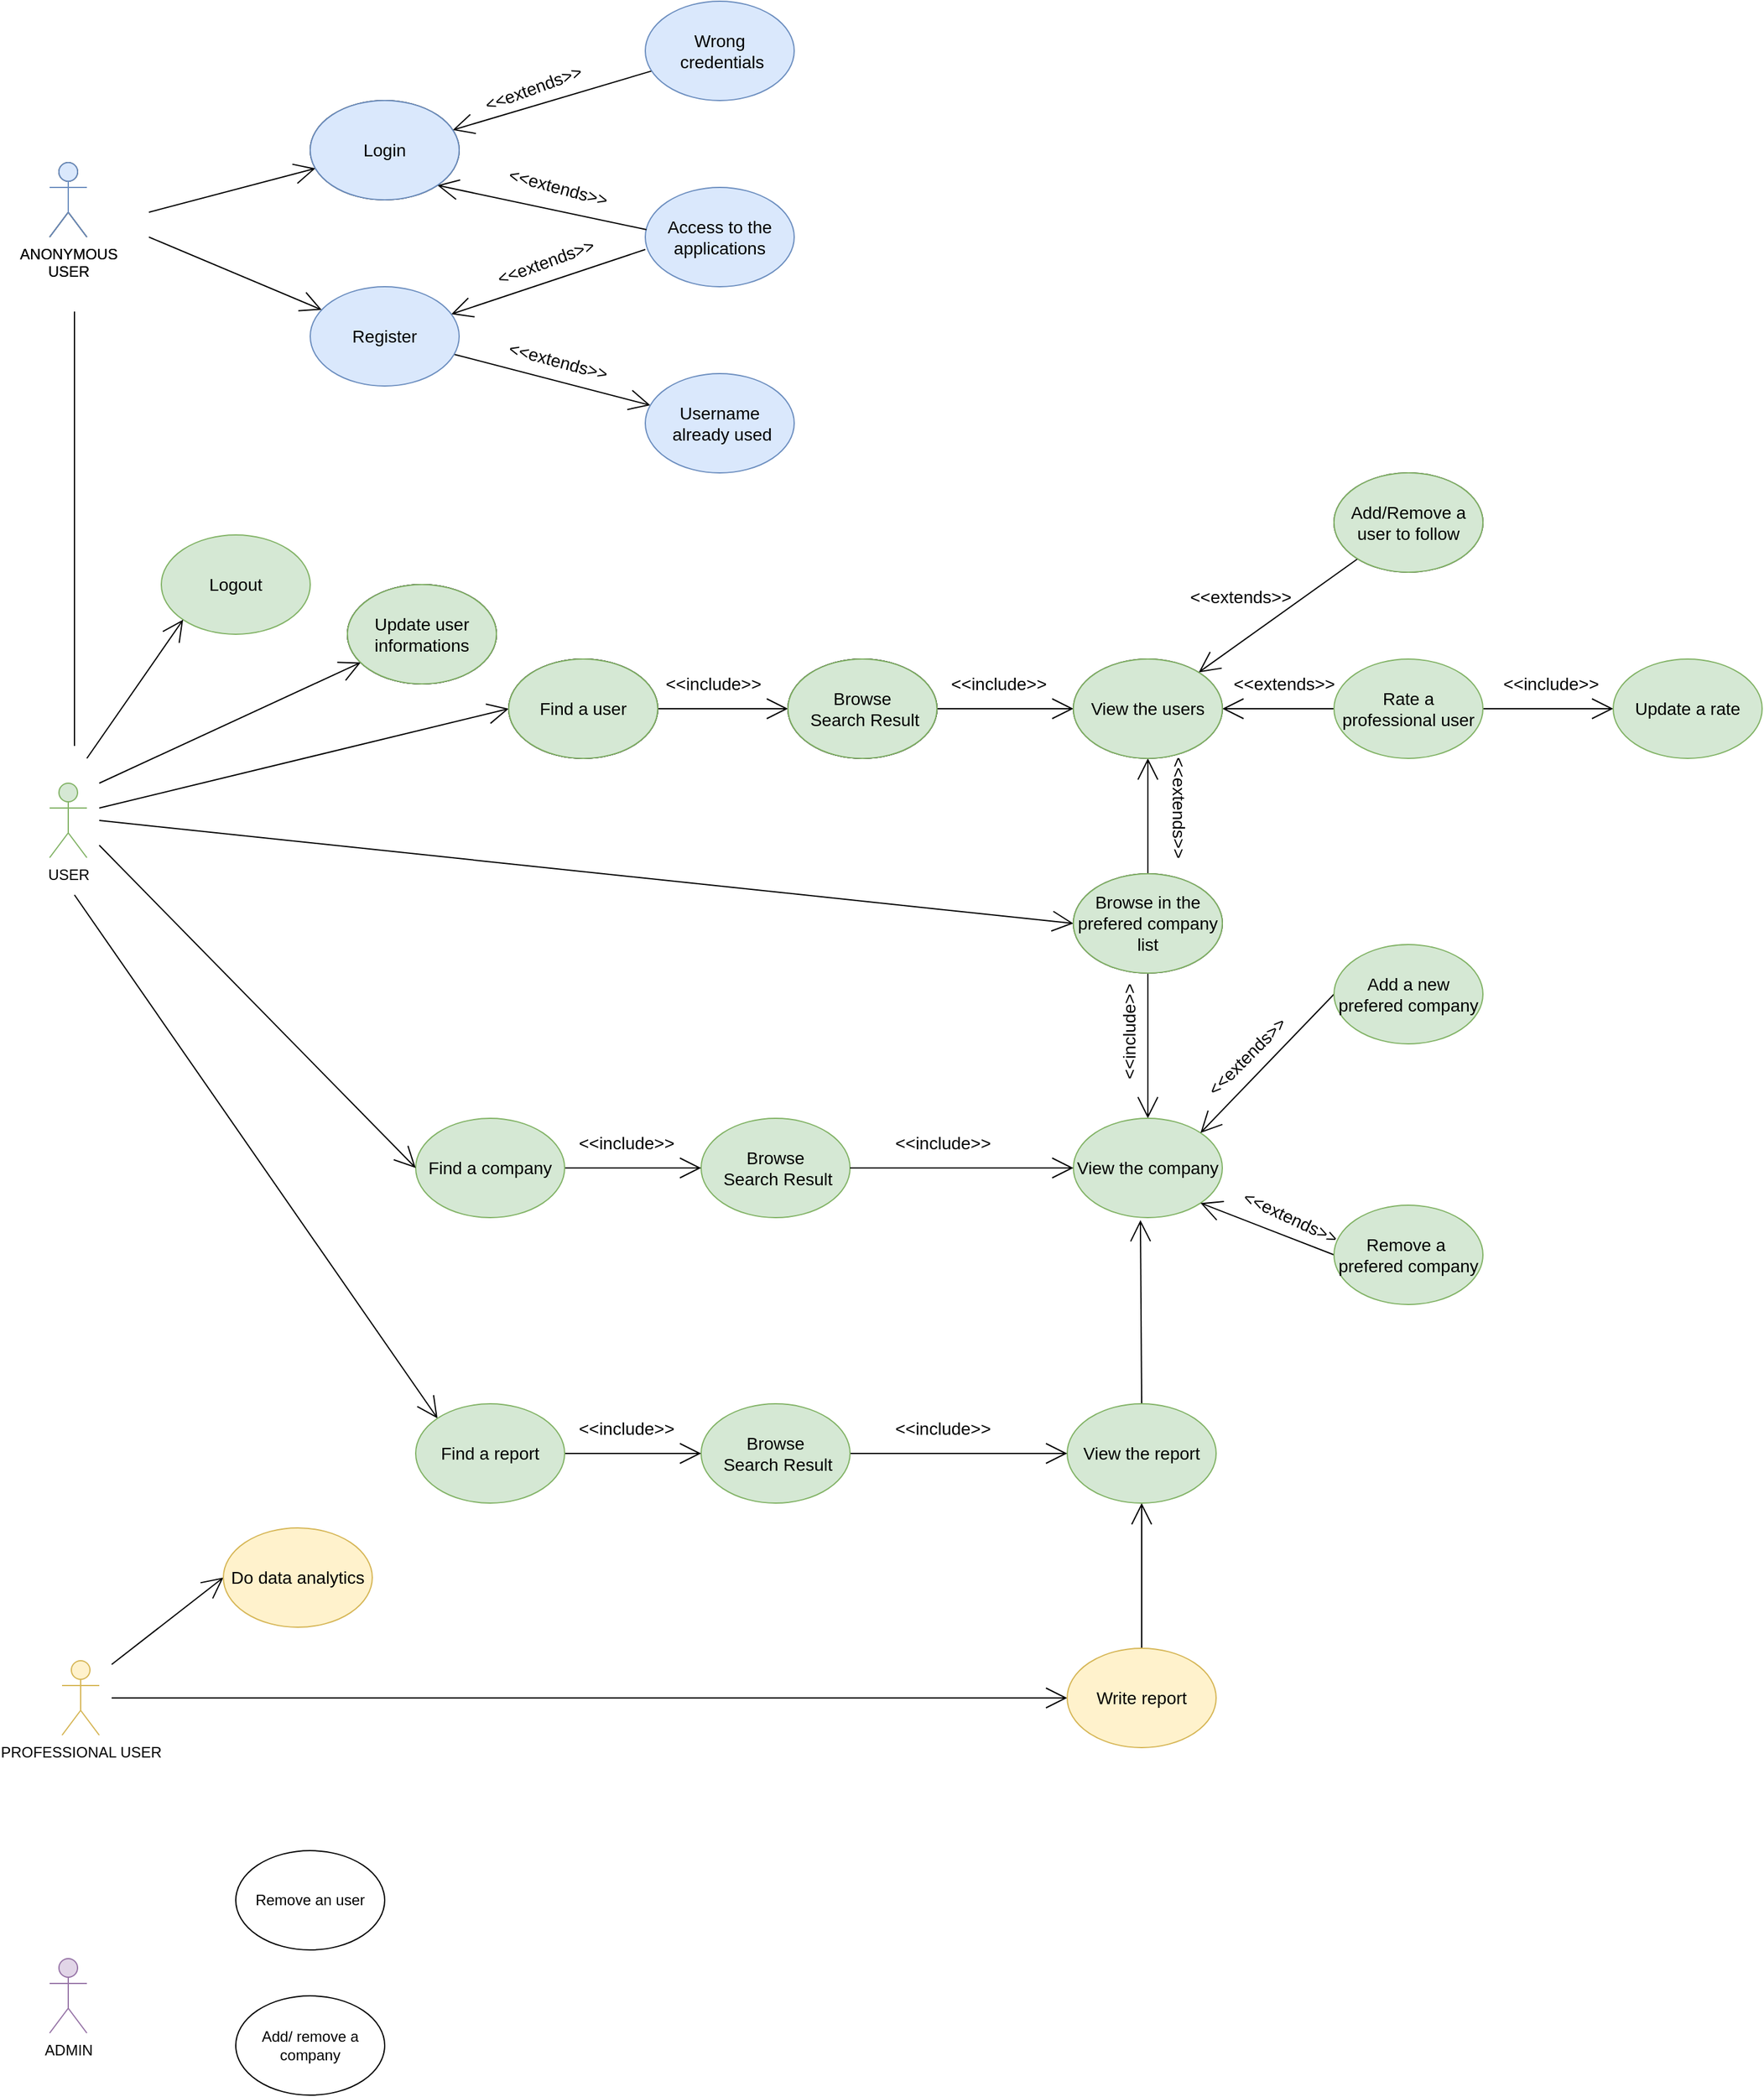 <mxfile version="13.9.9" type="device"><diagram name="Page-1" id="e7e014a7-5840-1c2e-5031-d8a46d1fe8dd"><mxGraphModel dx="1422" dy="1648" grid="1" gridSize="10" guides="1" tooltips="1" connect="1" arrows="1" fold="1" page="1" pageScale="1" pageWidth="1169" pageHeight="826" background="#ffffff" math="0" shadow="0"><root><mxCell id="0"/><mxCell id="1" parent="0"/><mxCell id="-wVCh6l1iGJXdoOplOuK-42" value="ANONYMOUS&lt;br&gt;USER&lt;br&gt;" style="shape=umlActor;verticalLabelPosition=bottom;verticalAlign=top;html=1;outlineConnect=0;" parent="1" vertex="1"><mxGeometry x="140" y="-270" width="30" height="60" as="geometry"/></mxCell><mxCell id="M0NpWcKod3ysI7hmXzI3-88" style="edgeStyle=none;rounded=0;orthogonalLoop=1;jettySize=auto;html=1;entryX=0;entryY=0.5;entryDx=0;entryDy=0;endArrow=open;endFill=0;endSize=15;strokeWidth=1;fontSize=14;" parent="1" target="lM13MU_TnSCRfTrLPsLV-1" edge="1"><mxGeometry relative="1" as="geometry"><mxPoint x="190" y="967" as="sourcePoint"/></mxGeometry></mxCell><mxCell id="-wVCh6l1iGJXdoOplOuK-43" value="PROFESSIONAL USER" style="shape=umlActor;verticalLabelPosition=bottom;verticalAlign=top;html=1;outlineConnect=0;fillColor=#fff2cc;strokeColor=#d6b656;" parent="1" vertex="1"><mxGeometry x="150" y="937" width="30" height="60" as="geometry"/></mxCell><mxCell id="-wVCh6l1iGJXdoOplOuK-46" value="USER" style="shape=umlActor;verticalLabelPosition=bottom;verticalAlign=top;html=1;outlineConnect=0;fillColor=#d5e8d4;strokeColor=#82b366;" parent="1" vertex="1"><mxGeometry x="140" y="230" width="30" height="60" as="geometry"/></mxCell><mxCell id="-wVCh6l1iGJXdoOplOuK-52" value="ADMIN" style="shape=umlActor;verticalLabelPosition=bottom;verticalAlign=top;html=1;outlineConnect=0;fillColor=#e1d5e7;strokeColor=#9673a6;" parent="1" vertex="1"><mxGeometry x="140" y="1177" width="30" height="60" as="geometry"/></mxCell><mxCell id="M0NpWcKod3ysI7hmXzI3-54" value="" style="edgeStyle=none;rounded=0;orthogonalLoop=1;jettySize=auto;html=1;endArrow=open;endFill=0;endSize=15;strokeWidth=1;fontSize=14;" parent="1" source="-wVCh6l1iGJXdoOplOuK-76" target="M0NpWcKod3ysI7hmXzI3-43" edge="1"><mxGeometry relative="1" as="geometry"/></mxCell><mxCell id="M0NpWcKod3ysI7hmXzI3-56" value="" style="edgeStyle=none;rounded=0;orthogonalLoop=1;jettySize=auto;html=1;endArrow=open;endFill=0;endSize=15;strokeWidth=1;fontSize=14;" parent="1" source="-wVCh6l1iGJXdoOplOuK-76" target="M0NpWcKod3ysI7hmXzI3-55" edge="1"><mxGeometry relative="1" as="geometry"/></mxCell><mxCell id="-wVCh6l1iGJXdoOplOuK-76" value="Rate a professional user" style="ellipse;whiteSpace=wrap;verticalAlign=middle;align=center;fontSize=14;fillColor=#d5e8d4;strokeColor=#82b366;" parent="1" vertex="1"><mxGeometry x="1175" y="130" width="120" height="80" as="geometry"/></mxCell><mxCell id="M0NpWcKod3ysI7hmXzI3-41" value="" style="edgeStyle=none;rounded=0;orthogonalLoop=1;jettySize=auto;html=1;endArrow=open;endFill=0;endSize=15;strokeWidth=1;fontSize=14;" parent="1" source="M0NpWcKod3ysI7hmXzI3-40" target="-wVCh6l1iGJXdoOplOuK-77" edge="1"><mxGeometry relative="1" as="geometry"/></mxCell><mxCell id="-wVCh6l1iGJXdoOplOuK-77" value="View the company" style="ellipse;whiteSpace=wrap;verticalAlign=middle;align=center;fontSize=14;fillColor=#d5e8d4;strokeColor=#82b366;" parent="1" vertex="1"><mxGeometry x="965" y="500" width="120" height="80" as="geometry"/></mxCell><mxCell id="-wVCh6l1iGJXdoOplOuK-83" value="Remove an user" style="ellipse;whiteSpace=wrap;verticalAlign=middle;align=center;" parent="1" vertex="1"><mxGeometry x="290" y="1090" width="120" height="80" as="geometry"/></mxCell><mxCell id="-wVCh6l1iGJXdoOplOuK-84" value="Add/ remove a company" style="ellipse;whiteSpace=wrap;verticalAlign=middle;align=center;" parent="1" vertex="1"><mxGeometry x="290" y="1207" width="120" height="80" as="geometry"/></mxCell><mxCell id="M0NpWcKod3ysI7hmXzI3-91" style="edgeStyle=none;rounded=0;orthogonalLoop=1;jettySize=auto;html=1;exitX=0;exitY=0.5;exitDx=0;exitDy=0;endArrow=open;endFill=0;endSize=15;strokeWidth=1;fontSize=14;entryX=0;entryY=0.5;entryDx=0;entryDy=0;" parent="1" target="-wVCh6l1iGJXdoOplOuK-90" edge="1"><mxGeometry relative="1" as="geometry"><mxPoint x="190" y="940" as="sourcePoint"/></mxGeometry></mxCell><mxCell id="-wVCh6l1iGJXdoOplOuK-90" value="Do data analytics" style="ellipse;whiteSpace=wrap;verticalAlign=middle;align=center;fontSize=14;fillColor=#fff2cc;strokeColor=#d6b656;" parent="1" vertex="1"><mxGeometry x="280" y="830" width="120" height="80" as="geometry"/></mxCell><mxCell id="M0NpWcKod3ysI7hmXzI3-89" value="" style="edgeStyle=none;rounded=0;orthogonalLoop=1;jettySize=auto;html=1;endArrow=open;endFill=0;endSize=15;strokeWidth=1;fontSize=14;" parent="1" source="lM13MU_TnSCRfTrLPsLV-1" target="M0NpWcKod3ysI7hmXzI3-63" edge="1"><mxGeometry relative="1" as="geometry"/></mxCell><mxCell id="lM13MU_TnSCRfTrLPsLV-1" value="Write report" style="ellipse;whiteSpace=wrap;verticalAlign=middle;align=center;fontSize=14;fillColor=#fff2cc;strokeColor=#d6b656;" parent="1" vertex="1"><mxGeometry x="960" y="927" width="120" height="80" as="geometry"/></mxCell><mxCell id="M0NpWcKod3ysI7hmXzI3-1" value="&lt;font style=&quot;font-size: 14px&quot;&gt;Browse&lt;br&gt;&amp;nbsp;Search Result&lt;/font&gt;" style="ellipse;whiteSpace=wrap;html=1;fillColor=#d5e8d4;strokeColor=#82b366;" parent="1" vertex="1"><mxGeometry x="665" y="500" width="120" height="80" as="geometry"/></mxCell><mxCell id="M0NpWcKod3ysI7hmXzI3-3" value="" style="edgeStyle=orthogonalEdgeStyle;rounded=0;orthogonalLoop=1;jettySize=auto;html=1;fontSize=14;verticalAlign=middle;strokeWidth=1;endSize=15;endArrow=open;endFill=0;exitX=1;exitY=0.5;exitDx=0;exitDy=0;" parent="1" source="M0NpWcKod3ysI7hmXzI3-2" target="M0NpWcKod3ysI7hmXzI3-1" edge="1"><mxGeometry relative="1" as="geometry"><mxPoint x="565" y="540" as="sourcePoint"/></mxGeometry></mxCell><mxCell id="M0NpWcKod3ysI7hmXzI3-26" value="" style="edgeStyle=none;rounded=0;orthogonalLoop=1;jettySize=auto;html=1;endArrow=open;endFill=0;endSize=15;strokeWidth=1;fontSize=14;" parent="1" target="M0NpWcKod3ysI7hmXzI3-25" edge="1"><mxGeometry relative="1" as="geometry"><mxPoint x="220" y="-230" as="sourcePoint"/></mxGeometry></mxCell><mxCell id="M0NpWcKod3ysI7hmXzI3-53" value="" style="edgeStyle=none;rounded=0;orthogonalLoop=1;jettySize=auto;html=1;endArrow=open;endFill=0;endSize=15;strokeWidth=1;fontSize=14;" parent="1" target="M0NpWcKod3ysI7hmXzI3-52" edge="1"><mxGeometry relative="1" as="geometry"><mxPoint x="180" y="230" as="sourcePoint"/></mxGeometry></mxCell><mxCell id="M0NpWcKod3ysI7hmXzI3-2" value="&lt;font style=&quot;font-size: 14px&quot;&gt;Find a company&lt;/font&gt;" style="ellipse;whiteSpace=wrap;html=1;fillColor=#d5e8d4;strokeColor=#82b366;" parent="1" vertex="1"><mxGeometry x="435" y="500" width="120" height="80" as="geometry"/></mxCell><mxCell id="M0NpWcKod3ysI7hmXzI3-4" value="" style="edgeStyle=orthogonalEdgeStyle;rounded=0;orthogonalLoop=1;jettySize=auto;html=1;fontSize=14;verticalAlign=middle;strokeWidth=1;endSize=15;endArrow=open;endFill=0;exitX=1;exitY=0.5;exitDx=0;exitDy=0;entryX=0;entryY=0.5;entryDx=0;entryDy=0;" parent="1" source="M0NpWcKod3ysI7hmXzI3-1" target="-wVCh6l1iGJXdoOplOuK-77" edge="1"><mxGeometry relative="1" as="geometry"><mxPoint x="795" y="540" as="sourcePoint"/><mxPoint x="905" y="540" as="targetPoint"/><Array as="points"/></mxGeometry></mxCell><mxCell id="M0NpWcKod3ysI7hmXzI3-9" value="&amp;lt;&amp;lt;include&amp;gt;&amp;gt;" style="text;html=1;strokeColor=none;fillColor=none;align=center;verticalAlign=middle;whiteSpace=wrap;rounded=0;fontSize=14;rotation=-90;" parent="1" vertex="1"><mxGeometry x="990" y="420" width="40" height="20" as="geometry"/></mxCell><mxCell id="M0NpWcKod3ysI7hmXzI3-10" value="&amp;lt;&amp;lt;include&amp;gt;&amp;gt;" style="text;html=1;strokeColor=none;fillColor=none;align=center;verticalAlign=middle;whiteSpace=wrap;rounded=0;fontSize=14;" parent="1" vertex="1"><mxGeometry x="840" y="510" width="40" height="20" as="geometry"/></mxCell><mxCell id="M0NpWcKod3ysI7hmXzI3-11" value="&amp;lt;&amp;lt;include&amp;gt;&amp;gt;" style="text;html=1;strokeColor=none;fillColor=none;align=center;verticalAlign=middle;whiteSpace=wrap;rounded=0;fontSize=14;" parent="1" vertex="1"><mxGeometry x="585" y="510" width="40" height="20" as="geometry"/></mxCell><mxCell id="M0NpWcKod3ysI7hmXzI3-12" value="&amp;lt;&amp;lt;extends&amp;gt;&amp;gt;" style="text;html=1;strokeColor=none;fillColor=none;align=center;verticalAlign=middle;whiteSpace=wrap;rounded=0;fontSize=14;rotation=-20;" parent="1" vertex="1"><mxGeometry x="510" y="-340" width="40" height="20" as="geometry"/></mxCell><mxCell id="M0NpWcKod3ysI7hmXzI3-13" value="" style="rounded=0;orthogonalLoop=1;jettySize=auto;html=1;fontSize=14;verticalAlign=middle;strokeWidth=1;endSize=15;endArrow=open;endFill=0;exitX=0;exitY=0.5;exitDx=0;exitDy=0;entryX=1;entryY=0;entryDx=0;entryDy=0;" parent="1" source="M0NpWcKod3ysI7hmXzI3-18" target="-wVCh6l1iGJXdoOplOuK-77" edge="1"><mxGeometry relative="1" as="geometry"><mxPoint x="710" y="50" as="sourcePoint"/><mxPoint x="820" y="50" as="targetPoint"/></mxGeometry></mxCell><mxCell id="M0NpWcKod3ysI7hmXzI3-15" value="" style="rounded=0;orthogonalLoop=1;jettySize=auto;html=1;fontSize=14;verticalAlign=middle;strokeWidth=1;endSize=15;endArrow=open;endFill=0;exitX=0;exitY=0.5;exitDx=0;exitDy=0;entryX=1;entryY=1;entryDx=0;entryDy=0;" parent="1" source="M0NpWcKod3ysI7hmXzI3-22" target="-wVCh6l1iGJXdoOplOuK-77" edge="1"><mxGeometry relative="1" as="geometry"><mxPoint x="790" y="310" as="sourcePoint"/><mxPoint x="900" y="310" as="targetPoint"/></mxGeometry></mxCell><mxCell id="M0NpWcKod3ysI7hmXzI3-17" value="" style="rounded=0;orthogonalLoop=1;jettySize=auto;html=1;fontSize=14;verticalAlign=middle;strokeWidth=1;endSize=15;endArrow=open;endFill=0;entryX=0;entryY=0.5;entryDx=0;entryDy=0;" parent="1" target="M0NpWcKod3ysI7hmXzI3-2" edge="1"><mxGeometry relative="1" as="geometry"><mxPoint x="180" y="280" as="sourcePoint"/><mxPoint x="350" y="250" as="targetPoint"/></mxGeometry></mxCell><mxCell id="M0NpWcKod3ysI7hmXzI3-18" value="Add a new prefered company" style="ellipse;whiteSpace=wrap;verticalAlign=middle;align=center;fontSize=14;fillColor=#d5e8d4;strokeColor=#82b366;" parent="1" vertex="1"><mxGeometry x="1175" y="360" width="120" height="80" as="geometry"/></mxCell><mxCell id="M0NpWcKod3ysI7hmXzI3-21" value="&amp;lt;&amp;lt;extends&amp;gt;&amp;gt;" style="text;html=1;strokeColor=none;fillColor=none;align=center;verticalAlign=middle;whiteSpace=wrap;rounded=0;fontSize=14;rotation=-45;" parent="1" vertex="1"><mxGeometry x="1085" y="440" width="40" height="20" as="geometry"/></mxCell><mxCell id="M0NpWcKod3ysI7hmXzI3-22" value="Remove a  prefered company" style="ellipse;whiteSpace=wrap;verticalAlign=middle;align=center;fontSize=14;fillColor=#d5e8d4;strokeColor=#82b366;" parent="1" vertex="1"><mxGeometry x="1175" y="570" width="120" height="80" as="geometry"/></mxCell><mxCell id="M0NpWcKod3ysI7hmXzI3-23" value="&amp;lt;&amp;lt;extends&amp;gt;&amp;gt;" style="text;html=1;strokeColor=none;fillColor=none;align=center;verticalAlign=middle;whiteSpace=wrap;rounded=0;fontSize=14;rotation=25;" parent="1" vertex="1"><mxGeometry x="1120" y="570" width="40" height="20" as="geometry"/></mxCell><mxCell id="M0NpWcKod3ysI7hmXzI3-28" value="" style="edgeStyle=none;rounded=0;orthogonalLoop=1;jettySize=auto;html=1;endArrow=open;endFill=0;endSize=15;strokeWidth=1;fontSize=14;" parent="1" target="M0NpWcKod3ysI7hmXzI3-27" edge="1"><mxGeometry relative="1" as="geometry"><mxPoint x="220" y="-210" as="sourcePoint"/></mxGeometry></mxCell><mxCell id="M0NpWcKod3ysI7hmXzI3-31" value="" style="edgeStyle=none;rounded=0;orthogonalLoop=1;jettySize=auto;html=1;endArrow=open;endFill=0;endSize=15;strokeWidth=1;fontSize=14;" parent="1" source="M0NpWcKod3ysI7hmXzI3-30" target="M0NpWcKod3ysI7hmXzI3-25" edge="1"><mxGeometry relative="1" as="geometry"/></mxCell><mxCell id="M0NpWcKod3ysI7hmXzI3-25" value="&lt;font style=&quot;font-size: 14px&quot;&gt;Login&lt;/font&gt;" style="ellipse;whiteSpace=wrap;html=1;" parent="1" vertex="1"><mxGeometry x="350" y="-320" width="120" height="80" as="geometry"/></mxCell><mxCell id="M0NpWcKod3ysI7hmXzI3-33" value="" style="edgeStyle=none;rounded=0;orthogonalLoop=1;jettySize=auto;html=1;endArrow=open;endFill=0;endSize=15;strokeWidth=1;fontSize=14;exitX=0;exitY=0.625;exitDx=0;exitDy=0;exitPerimeter=0;" parent="1" source="M0NpWcKod3ysI7hmXzI3-32" target="M0NpWcKod3ysI7hmXzI3-27" edge="1"><mxGeometry relative="1" as="geometry"/></mxCell><mxCell id="M0NpWcKod3ysI7hmXzI3-39" value="" style="edgeStyle=none;rounded=0;orthogonalLoop=1;jettySize=auto;html=1;endArrow=open;endFill=0;endSize=15;strokeWidth=1;fontSize=14;" parent="1" source="M0NpWcKod3ysI7hmXzI3-27" target="M0NpWcKod3ysI7hmXzI3-38" edge="1"><mxGeometry relative="1" as="geometry"/></mxCell><mxCell id="M0NpWcKod3ysI7hmXzI3-27" value="&lt;font style=&quot;font-size: 14px&quot;&gt;Register&lt;/font&gt;" style="ellipse;whiteSpace=wrap;html=1;fillColor=#dae8fc;strokeColor=#6c8ebf;" parent="1" vertex="1"><mxGeometry x="350" y="-170" width="120" height="80" as="geometry"/></mxCell><mxCell id="M0NpWcKod3ysI7hmXzI3-30" value="&lt;font style=&quot;font-size: 14px&quot;&gt;Wrong&lt;br&gt;&amp;nbsp;credentials&lt;/font&gt;" style="ellipse;whiteSpace=wrap;html=1;fillColor=#dae8fc;strokeColor=#6c8ebf;" parent="1" vertex="1"><mxGeometry x="620" y="-400" width="120" height="80" as="geometry"/></mxCell><mxCell id="M0NpWcKod3ysI7hmXzI3-32" value="&lt;font style=&quot;font-size: 14px&quot;&gt;Access to the applications&lt;/font&gt;" style="ellipse;whiteSpace=wrap;html=1;fillColor=#dae8fc;strokeColor=#6c8ebf;" parent="1" vertex="1"><mxGeometry x="620" y="-250" width="120" height="80" as="geometry"/></mxCell><mxCell id="M0NpWcKod3ysI7hmXzI3-34" value="" style="edgeStyle=none;rounded=0;orthogonalLoop=1;jettySize=auto;html=1;endArrow=open;endFill=0;endSize=15;strokeWidth=1;fontSize=14;entryX=1;entryY=1;entryDx=0;entryDy=0;exitX=0.008;exitY=0.425;exitDx=0;exitDy=0;exitPerimeter=0;" parent="1" source="M0NpWcKod3ysI7hmXzI3-32" target="M0NpWcKod3ysI7hmXzI3-25" edge="1"><mxGeometry relative="1" as="geometry"><mxPoint x="660" y="-220" as="sourcePoint"/><mxPoint x="475.635" y="-164.979" as="targetPoint"/></mxGeometry></mxCell><mxCell id="M0NpWcKod3ysI7hmXzI3-35" value="&amp;lt;&amp;lt;extends&amp;gt;&amp;gt;" style="text;html=1;strokeColor=none;fillColor=none;align=center;verticalAlign=middle;whiteSpace=wrap;rounded=0;fontSize=14;rotation=15;" parent="1" vertex="1"><mxGeometry x="530" y="-120" width="40" height="20" as="geometry"/></mxCell><mxCell id="M0NpWcKod3ysI7hmXzI3-36" value="&amp;lt;&amp;lt;extends&amp;gt;&amp;gt;" style="text;html=1;strokeColor=none;fillColor=none;align=center;verticalAlign=middle;whiteSpace=wrap;rounded=0;fontSize=14;rotation=-20;" parent="1" vertex="1"><mxGeometry x="520" y="-200" width="40" height="20" as="geometry"/></mxCell><mxCell id="M0NpWcKod3ysI7hmXzI3-37" value="&amp;lt;&amp;lt;extends&amp;gt;&amp;gt;" style="text;html=1;strokeColor=none;fillColor=none;align=center;verticalAlign=middle;whiteSpace=wrap;rounded=0;fontSize=14;rotation=15;" parent="1" vertex="1"><mxGeometry x="530" y="-260" width="40" height="20" as="geometry"/></mxCell><mxCell id="M0NpWcKod3ysI7hmXzI3-38" value="&lt;font style=&quot;font-size: 14px&quot;&gt;Username&lt;br&gt;&amp;nbsp;already used&lt;/font&gt;" style="ellipse;whiteSpace=wrap;html=1;fillColor=#dae8fc;strokeColor=#6c8ebf;" parent="1" vertex="1"><mxGeometry x="620" y="-100" width="120" height="80" as="geometry"/></mxCell><mxCell id="M0NpWcKod3ysI7hmXzI3-42" style="edgeStyle=none;rounded=0;orthogonalLoop=1;jettySize=auto;html=1;endArrow=open;endFill=0;endSize=15;strokeWidth=1;fontSize=14;entryX=0;entryY=0.5;entryDx=0;entryDy=0;" parent="1" target="M0NpWcKod3ysI7hmXzI3-40" edge="1"><mxGeometry relative="1" as="geometry"><mxPoint x="180" y="260" as="sourcePoint"/></mxGeometry></mxCell><mxCell id="M0NpWcKod3ysI7hmXzI3-50" value="" style="edgeStyle=none;rounded=0;orthogonalLoop=1;jettySize=auto;html=1;endArrow=open;endFill=0;endSize=15;strokeWidth=1;fontSize=14;" parent="1" source="M0NpWcKod3ysI7hmXzI3-40" target="M0NpWcKod3ysI7hmXzI3-43" edge="1"><mxGeometry relative="1" as="geometry"/></mxCell><mxCell id="M0NpWcKod3ysI7hmXzI3-40" value="Browse in the prefered company list" style="ellipse;whiteSpace=wrap;verticalAlign=middle;align=center;fontSize=14;" parent="1" vertex="1"><mxGeometry x="965" y="303" width="120" height="80" as="geometry"/></mxCell><mxCell id="M0NpWcKod3ysI7hmXzI3-86" value="" style="edgeStyle=none;rounded=0;orthogonalLoop=1;jettySize=auto;html=1;endArrow=open;endFill=0;endSize=15;strokeWidth=1;fontSize=14;" parent="1" source="M0NpWcKod3ysI7hmXzI3-85" target="M0NpWcKod3ysI7hmXzI3-43" edge="1"><mxGeometry relative="1" as="geometry"/></mxCell><mxCell id="M0NpWcKod3ysI7hmXzI3-43" value="View the users" style="ellipse;whiteSpace=wrap;verticalAlign=middle;align=center;fontSize=14;" parent="1" vertex="1"><mxGeometry x="965" y="130" width="120" height="80" as="geometry"/></mxCell><mxCell id="M0NpWcKod3ysI7hmXzI3-47" value="" style="edgeStyle=none;rounded=0;orthogonalLoop=1;jettySize=auto;html=1;endArrow=open;endFill=0;endSize=15;strokeWidth=1;fontSize=14;" parent="1" source="M0NpWcKod3ysI7hmXzI3-44" target="M0NpWcKod3ysI7hmXzI3-43" edge="1"><mxGeometry relative="1" as="geometry"/></mxCell><mxCell id="M0NpWcKod3ysI7hmXzI3-44" value="&lt;font style=&quot;font-size: 14px&quot;&gt;Browse&lt;br&gt;&amp;nbsp;Search Result&lt;/font&gt;" style="ellipse;whiteSpace=wrap;html=1;" parent="1" vertex="1"><mxGeometry x="735" y="130" width="120" height="80" as="geometry"/></mxCell><mxCell id="M0NpWcKod3ysI7hmXzI3-46" value="" style="edgeStyle=none;rounded=0;orthogonalLoop=1;jettySize=auto;html=1;endArrow=open;endFill=0;endSize=15;strokeWidth=1;fontSize=14;" parent="1" source="M0NpWcKod3ysI7hmXzI3-45" target="M0NpWcKod3ysI7hmXzI3-44" edge="1"><mxGeometry relative="1" as="geometry"/></mxCell><mxCell id="M0NpWcKod3ysI7hmXzI3-48" style="edgeStyle=none;rounded=0;orthogonalLoop=1;jettySize=auto;html=1;endArrow=open;endFill=0;endSize=15;strokeWidth=1;fontSize=14;entryX=0;entryY=0.5;entryDx=0;entryDy=0;" parent="1" target="M0NpWcKod3ysI7hmXzI3-45" edge="1"><mxGeometry relative="1" as="geometry"><mxPoint x="180" y="250" as="sourcePoint"/></mxGeometry></mxCell><mxCell id="M0NpWcKod3ysI7hmXzI3-45" value="&lt;font style=&quot;font-size: 14px&quot;&gt;Find a user&lt;/font&gt;" style="ellipse;whiteSpace=wrap;html=1;" parent="1" vertex="1"><mxGeometry x="510" y="130" width="120" height="80" as="geometry"/></mxCell><mxCell id="M0NpWcKod3ysI7hmXzI3-51" value="&amp;lt;&amp;lt;extends&amp;gt;&amp;gt;" style="text;html=1;strokeColor=none;fillColor=none;align=center;verticalAlign=middle;whiteSpace=wrap;rounded=0;fontSize=14;rotation=90;" parent="1" vertex="1"><mxGeometry x="1030" y="240" width="40" height="20" as="geometry"/></mxCell><mxCell id="M0NpWcKod3ysI7hmXzI3-52" value="&lt;font style=&quot;font-size: 14px&quot;&gt;Update user informations&lt;/font&gt;" style="ellipse;whiteSpace=wrap;html=1;" parent="1" vertex="1"><mxGeometry x="380" y="70" width="120" height="80" as="geometry"/></mxCell><mxCell id="M0NpWcKod3ysI7hmXzI3-55" value="Update a rate" style="ellipse;whiteSpace=wrap;verticalAlign=middle;align=center;fontSize=14;fillColor=#d5e8d4;strokeColor=#82b366;" parent="1" vertex="1"><mxGeometry x="1400" y="130" width="120" height="80" as="geometry"/></mxCell><mxCell id="M0NpWcKod3ysI7hmXzI3-57" value="&amp;lt;&amp;lt;extends&amp;gt;&amp;gt;" style="text;html=1;strokeColor=none;fillColor=none;align=center;verticalAlign=middle;whiteSpace=wrap;rounded=0;fontSize=14;rotation=0;" parent="1" vertex="1"><mxGeometry x="1115" y="140" width="40" height="20" as="geometry"/></mxCell><mxCell id="M0NpWcKod3ysI7hmXzI3-58" value="&amp;lt;&amp;lt;include&amp;gt;&amp;gt;" style="text;html=1;strokeColor=none;fillColor=none;align=center;verticalAlign=middle;whiteSpace=wrap;rounded=0;fontSize=14;rotation=0;" parent="1" vertex="1"><mxGeometry x="885" y="140" width="40" height="20" as="geometry"/></mxCell><mxCell id="M0NpWcKod3ysI7hmXzI3-59" value="&amp;lt;&amp;lt;include&amp;gt;&amp;gt;" style="text;html=1;strokeColor=none;fillColor=none;align=center;verticalAlign=middle;whiteSpace=wrap;rounded=0;fontSize=14;rotation=0;" parent="1" vertex="1"><mxGeometry x="655" y="140" width="40" height="20" as="geometry"/></mxCell><mxCell id="M0NpWcKod3ysI7hmXzI3-60" value="&amp;lt;&amp;lt;include&amp;gt;&amp;gt;" style="text;html=1;strokeColor=none;fillColor=none;align=center;verticalAlign=middle;whiteSpace=wrap;rounded=0;fontSize=14;rotation=0;" parent="1" vertex="1"><mxGeometry x="1330" y="140" width="40" height="20" as="geometry"/></mxCell><mxCell id="M0NpWcKod3ysI7hmXzI3-61" value="&lt;font style=&quot;font-size: 14px&quot;&gt;Logout&lt;/font&gt;" style="ellipse;whiteSpace=wrap;html=1;fillColor=#d5e8d4;strokeColor=#82b366;" parent="1" vertex="1"><mxGeometry x="230" y="30" width="120" height="80" as="geometry"/></mxCell><mxCell id="M0NpWcKod3ysI7hmXzI3-62" value="" style="edgeStyle=none;rounded=0;orthogonalLoop=1;jettySize=auto;html=1;endArrow=open;endFill=0;endSize=15;strokeWidth=1;fontSize=14;entryX=0;entryY=1;entryDx=0;entryDy=0;" parent="1" target="M0NpWcKod3ysI7hmXzI3-61" edge="1"><mxGeometry relative="1" as="geometry"><mxPoint x="170" y="210" as="sourcePoint"/><mxPoint x="400.668" y="142.768" as="targetPoint"/></mxGeometry></mxCell><mxCell id="M0NpWcKod3ysI7hmXzI3-83" style="edgeStyle=none;rounded=0;orthogonalLoop=1;jettySize=auto;html=1;exitX=0.5;exitY=0;exitDx=0;exitDy=0;entryX=0.45;entryY=1.025;entryDx=0;entryDy=0;entryPerimeter=0;endArrow=open;endFill=0;endSize=15;strokeWidth=1;fontSize=14;" parent="1" source="M0NpWcKod3ysI7hmXzI3-63" target="-wVCh6l1iGJXdoOplOuK-77" edge="1"><mxGeometry relative="1" as="geometry"/></mxCell><mxCell id="M0NpWcKod3ysI7hmXzI3-63" value="View the report" style="ellipse;whiteSpace=wrap;verticalAlign=middle;align=center;fontSize=14;fillColor=#d5e8d4;strokeColor=#82b366;" parent="1" vertex="1"><mxGeometry x="960" y="730" width="120" height="80" as="geometry"/></mxCell><mxCell id="M0NpWcKod3ysI7hmXzI3-64" value="" style="edgeStyle=none;rounded=0;orthogonalLoop=1;jettySize=auto;html=1;endArrow=open;endFill=0;endSize=15;strokeWidth=1;fontSize=14;" parent="1" source="M0NpWcKod3ysI7hmXzI3-65" target="M0NpWcKod3ysI7hmXzI3-63" edge="1"><mxGeometry relative="1" as="geometry"/></mxCell><mxCell id="M0NpWcKod3ysI7hmXzI3-65" value="&lt;font style=&quot;font-size: 14px&quot;&gt;Browse&lt;br&gt;&amp;nbsp;Search Result&lt;/font&gt;" style="ellipse;whiteSpace=wrap;html=1;fillColor=#d5e8d4;strokeColor=#82b366;" parent="1" vertex="1"><mxGeometry x="665" y="730" width="120" height="80" as="geometry"/></mxCell><mxCell id="M0NpWcKod3ysI7hmXzI3-66" value="" style="edgeStyle=none;rounded=0;orthogonalLoop=1;jettySize=auto;html=1;endArrow=open;endFill=0;endSize=15;strokeWidth=1;fontSize=14;" parent="1" source="M0NpWcKod3ysI7hmXzI3-67" target="M0NpWcKod3ysI7hmXzI3-65" edge="1"><mxGeometry relative="1" as="geometry"/></mxCell><mxCell id="M0NpWcKod3ysI7hmXzI3-70" style="edgeStyle=none;rounded=0;orthogonalLoop=1;jettySize=auto;html=1;exitX=0;exitY=0;exitDx=0;exitDy=0;endArrow=open;endFill=0;endSize=15;strokeWidth=1;fontSize=14;entryX=0;entryY=0;entryDx=0;entryDy=0;" parent="1" target="M0NpWcKod3ysI7hmXzI3-67" edge="1"><mxGeometry relative="1" as="geometry"><mxPoint x="160" y="320" as="sourcePoint"/></mxGeometry></mxCell><mxCell id="M0NpWcKod3ysI7hmXzI3-67" value="&lt;font style=&quot;font-size: 14px&quot;&gt;Find a report&lt;/font&gt;" style="ellipse;whiteSpace=wrap;html=1;fillColor=#d5e8d4;strokeColor=#82b366;" parent="1" vertex="1"><mxGeometry x="435" y="730" width="120" height="80" as="geometry"/></mxCell><mxCell id="M0NpWcKod3ysI7hmXzI3-68" value="&amp;lt;&amp;lt;include&amp;gt;&amp;gt;" style="text;html=1;strokeColor=none;fillColor=none;align=center;verticalAlign=middle;whiteSpace=wrap;rounded=0;fontSize=14;rotation=0;" parent="1" vertex="1"><mxGeometry x="840" y="740" width="40" height="20" as="geometry"/></mxCell><mxCell id="M0NpWcKod3ysI7hmXzI3-69" value="&amp;lt;&amp;lt;include&amp;gt;&amp;gt;" style="text;html=1;strokeColor=none;fillColor=none;align=center;verticalAlign=middle;whiteSpace=wrap;rounded=0;fontSize=14;rotation=0;" parent="1" vertex="1"><mxGeometry x="585" y="740" width="40" height="20" as="geometry"/></mxCell><mxCell id="M0NpWcKod3ysI7hmXzI3-85" value="Add/Remove a user to follow" style="ellipse;whiteSpace=wrap;verticalAlign=middle;align=center;fontSize=14;" parent="1" vertex="1"><mxGeometry x="1175" y="-20" width="120" height="80" as="geometry"/></mxCell><mxCell id="M0NpWcKod3ysI7hmXzI3-87" value="&amp;lt;&amp;lt;extends&amp;gt;&amp;gt;" style="text;html=1;strokeColor=none;fillColor=none;align=center;verticalAlign=middle;whiteSpace=wrap;rounded=0;fontSize=14;rotation=0;" parent="1" vertex="1"><mxGeometry x="1080" y="70" width="40" height="20" as="geometry"/></mxCell><mxCell id="8vEe_Gzx1w0-iKnSHE_O-3" value="&lt;font style=&quot;font-size: 14px&quot;&gt;Browse&lt;br&gt;&amp;nbsp;Search Result&lt;/font&gt;" style="ellipse;whiteSpace=wrap;html=1;" parent="1" vertex="1"><mxGeometry x="735" y="130" width="120" height="80" as="geometry"/></mxCell><mxCell id="8vEe_Gzx1w0-iKnSHE_O-4" value="&lt;font style=&quot;font-size: 14px&quot;&gt;Find a user&lt;/font&gt;" style="ellipse;whiteSpace=wrap;html=1;" parent="1" vertex="1"><mxGeometry x="510" y="130" width="120" height="80" as="geometry"/></mxCell><mxCell id="8vEe_Gzx1w0-iKnSHE_O-5" value="&lt;font style=&quot;font-size: 14px&quot;&gt;Update user informations&lt;/font&gt;" style="ellipse;whiteSpace=wrap;html=1;" parent="1" vertex="1"><mxGeometry x="380" y="70" width="120" height="80" as="geometry"/></mxCell><mxCell id="8vEe_Gzx1w0-iKnSHE_O-6" value="&lt;font style=&quot;font-size: 14px&quot;&gt;Browse&lt;br&gt;&amp;nbsp;Search Result&lt;/font&gt;" style="ellipse;whiteSpace=wrap;html=1;fillColor=#d5e8d4;strokeColor=#82b366;" parent="1" vertex="1"><mxGeometry x="735" y="130" width="120" height="80" as="geometry"/></mxCell><mxCell id="8vEe_Gzx1w0-iKnSHE_O-7" value="&lt;font style=&quot;font-size: 14px&quot;&gt;Find a user&lt;/font&gt;" style="ellipse;whiteSpace=wrap;html=1;fillColor=#d5e8d4;strokeColor=#82b366;" parent="1" vertex="1"><mxGeometry x="510" y="130" width="120" height="80" as="geometry"/></mxCell><mxCell id="8vEe_Gzx1w0-iKnSHE_O-8" value="&lt;font style=&quot;font-size: 14px&quot;&gt;Update user informations&lt;/font&gt;" style="ellipse;whiteSpace=wrap;html=1;fillColor=#d5e8d4;strokeColor=#82b366;" parent="1" vertex="1"><mxGeometry x="380" y="70" width="120" height="80" as="geometry"/></mxCell><mxCell id="8vEe_Gzx1w0-iKnSHE_O-9" value="View the users" style="ellipse;whiteSpace=wrap;verticalAlign=middle;align=center;fontSize=14;fillColor=#d5e8d4;strokeColor=#82b366;" parent="1" vertex="1"><mxGeometry x="965" y="130" width="120" height="80" as="geometry"/></mxCell><mxCell id="8vEe_Gzx1w0-iKnSHE_O-10" value="Add/Remove a user to follow" style="ellipse;whiteSpace=wrap;verticalAlign=middle;align=center;fontSize=14;fillColor=#d5e8d4;strokeColor=#82b366;" parent="1" vertex="1"><mxGeometry x="1175" y="-20" width="120" height="80" as="geometry"/></mxCell><mxCell id="8vEe_Gzx1w0-iKnSHE_O-11" value="Browse in the prefered company list" style="ellipse;whiteSpace=wrap;verticalAlign=middle;align=center;fontSize=14;fillColor=#d5e8d4;strokeColor=#82b366;" parent="1" vertex="1"><mxGeometry x="965" y="303" width="120" height="80" as="geometry"/></mxCell><mxCell id="8vEe_Gzx1w0-iKnSHE_O-12" value="ANONYMOUS&lt;br&gt;USER&lt;br&gt;" style="shape=umlActor;verticalLabelPosition=bottom;verticalAlign=top;html=1;outlineConnect=0;fillColor=#dae8fc;strokeColor=#6c8ebf;" parent="1" vertex="1"><mxGeometry x="140" y="-270" width="30" height="60" as="geometry"/></mxCell><mxCell id="8vEe_Gzx1w0-iKnSHE_O-13" value="&lt;font style=&quot;font-size: 14px&quot;&gt;Login&lt;/font&gt;" style="ellipse;whiteSpace=wrap;html=1;fillColor=#dae8fc;strokeColor=#6c8ebf;" parent="1" vertex="1"><mxGeometry x="350" y="-320" width="120" height="80" as="geometry"/></mxCell><mxCell id="n8Dz9tglmI0K0--tMUxl-3" value="" style="endArrow=none;html=1;" edge="1" parent="1"><mxGeometry width="50" height="50" relative="1" as="geometry"><mxPoint x="160" y="200" as="sourcePoint"/><mxPoint x="160" y="-150" as="targetPoint"/></mxGeometry></mxCell></root></mxGraphModel></diagram></mxfile>